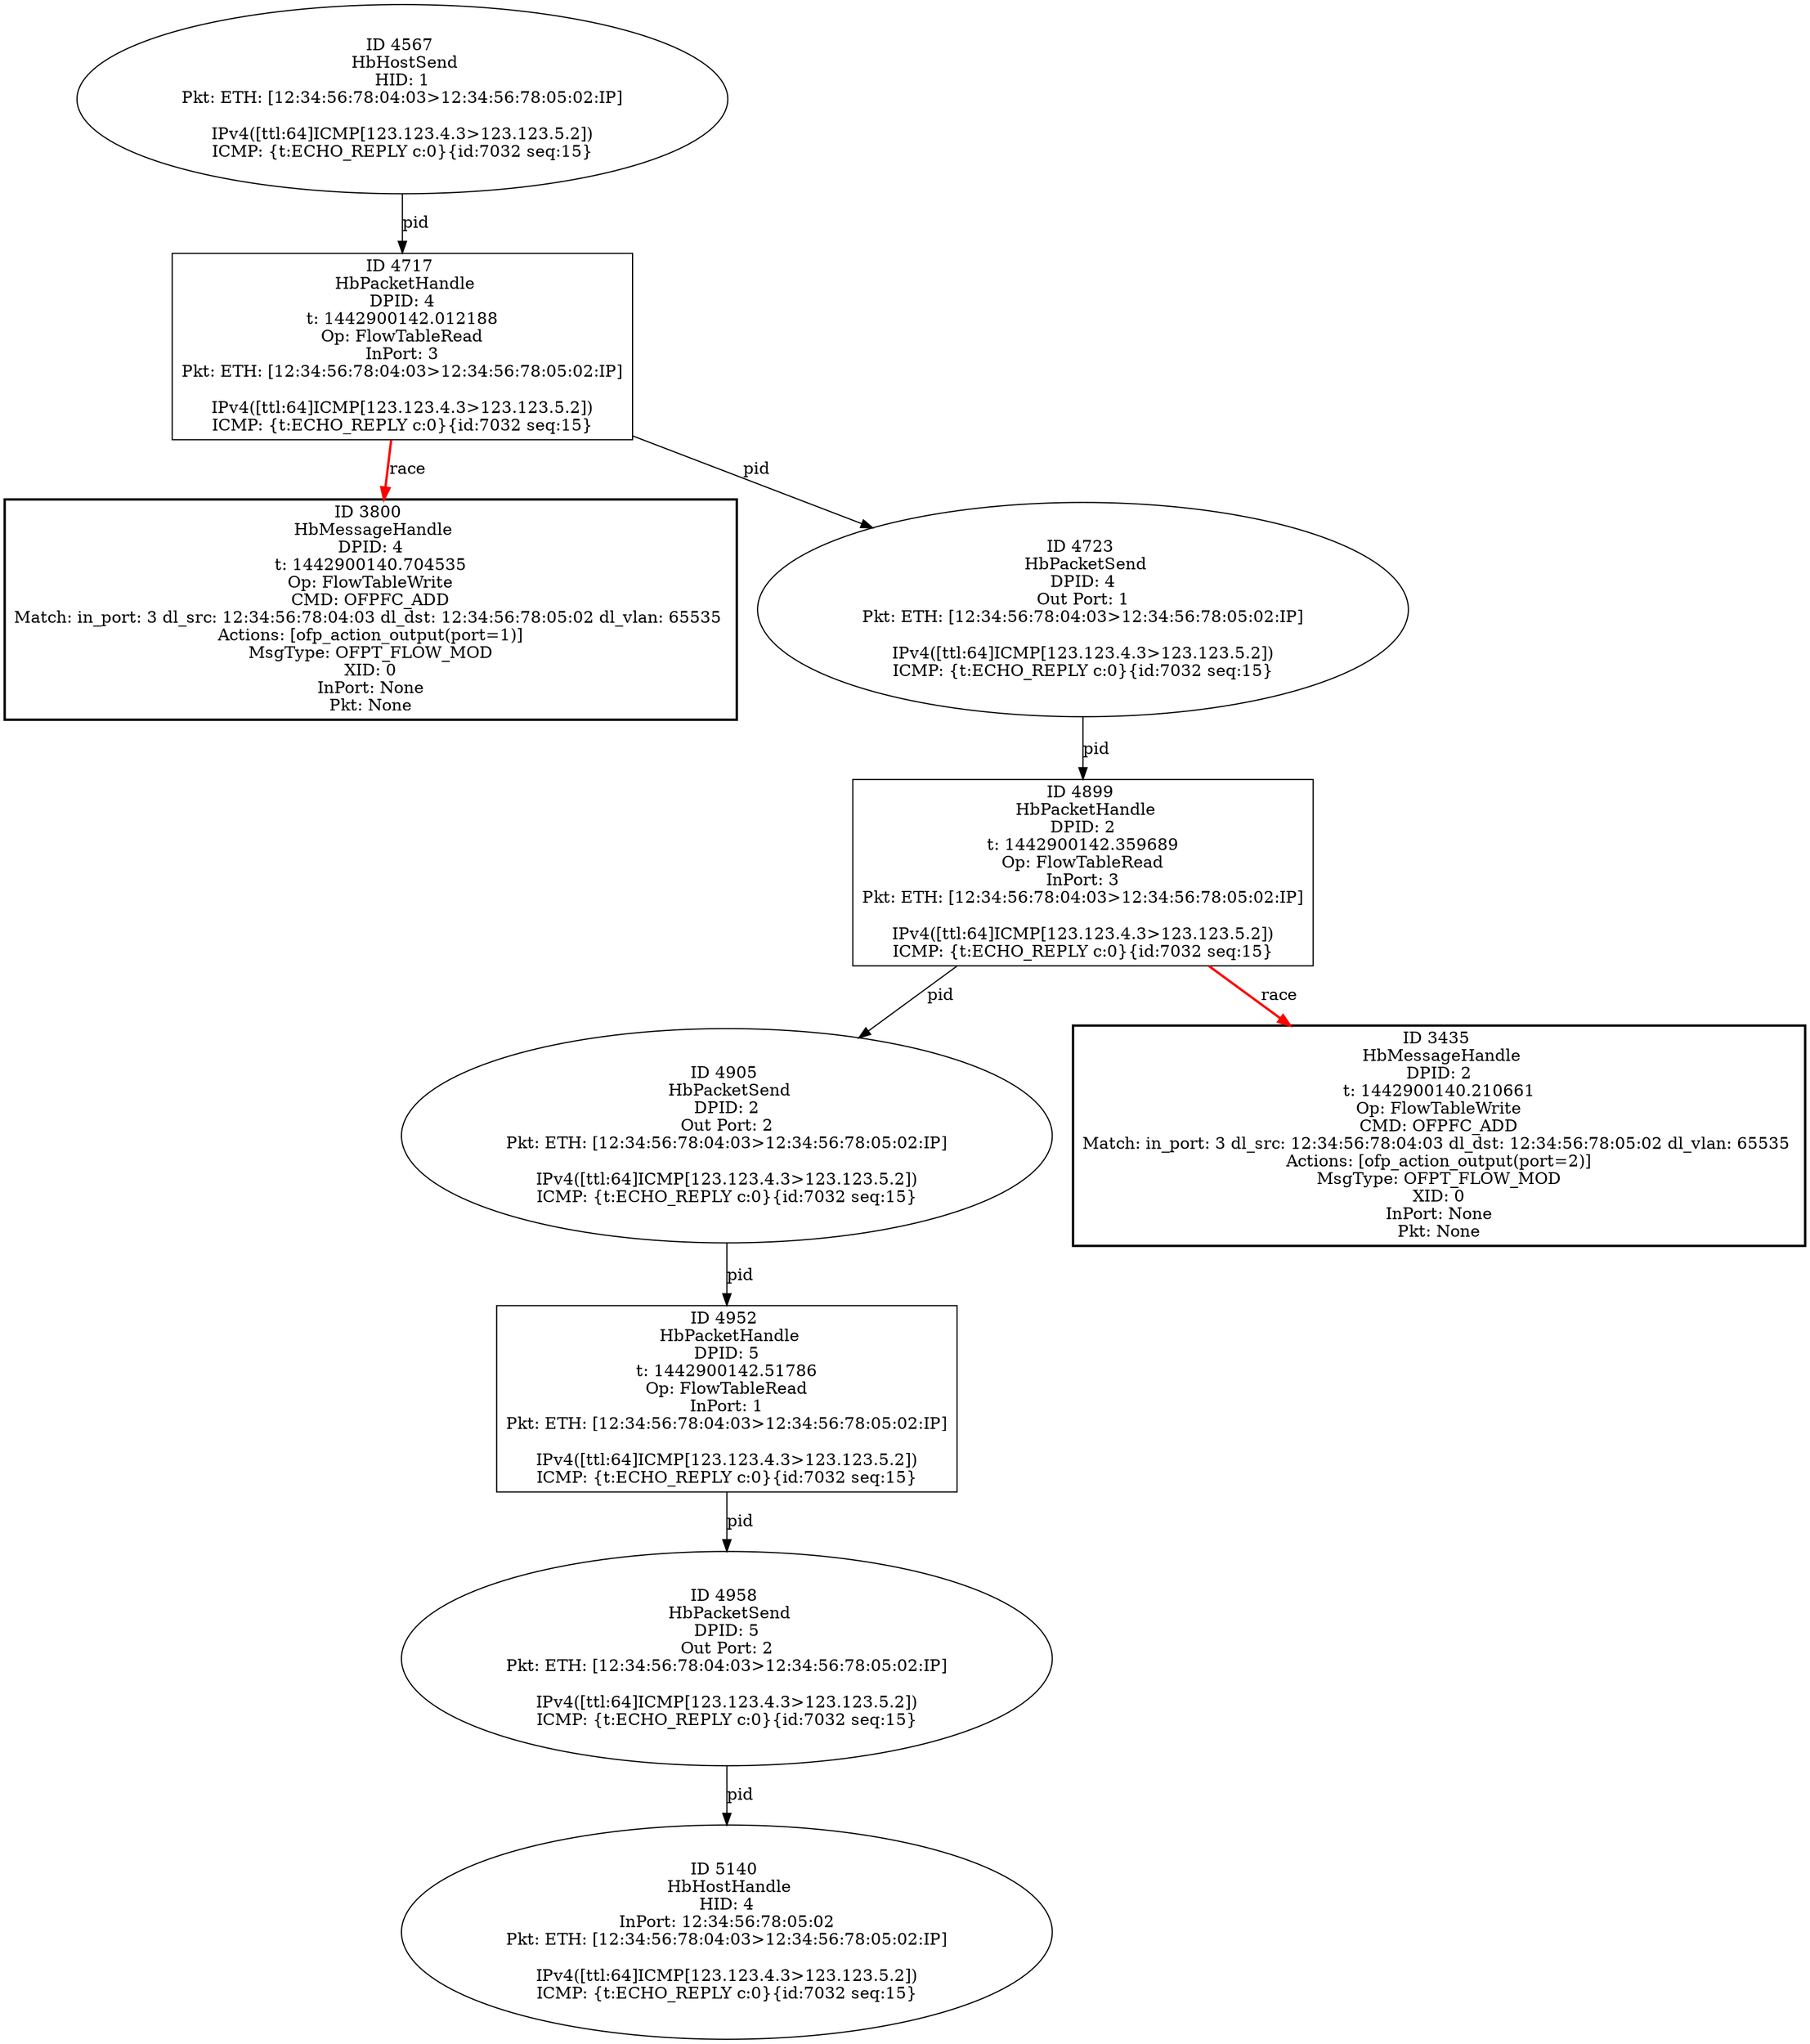 strict digraph G {
4899 [shape=box, event=<hb_events.HbPacketHandle object at 0x10be90f50>, label="ID 4899 
 HbPacketHandle
DPID: 2
t: 1442900142.359689
Op: FlowTableRead
InPort: 3
Pkt: ETH: [12:34:56:78:04:03>12:34:56:78:05:02:IP]

IPv4([ttl:64]ICMP[123.123.4.3>123.123.5.2])
ICMP: {t:ECHO_REPLY c:0}{id:7032 seq:15}"];
4905 [shape=oval, event=<hb_events.HbPacketSend object at 0x10beeff90>, label="ID 4905 
 HbPacketSend
DPID: 2
Out Port: 2
Pkt: ETH: [12:34:56:78:04:03>12:34:56:78:05:02:IP]

IPv4([ttl:64]ICMP[123.123.4.3>123.123.5.2])
ICMP: {t:ECHO_REPLY c:0}{id:7032 seq:15}"];
3435 [shape=box, style=bold, event=<hb_events.HbMessageHandle object at 0x10b73f0d0>, label="ID 3435 
 HbMessageHandle
DPID: 2
t: 1442900140.210661
Op: FlowTableWrite
CMD: OFPFC_ADD
Match: in_port: 3 dl_src: 12:34:56:78:04:03 dl_dst: 12:34:56:78:05:02 dl_vlan: 65535 
Actions: [ofp_action_output(port=2)]
MsgType: OFPT_FLOW_MOD
XID: 0
InPort: None
Pkt: None"];
4717 [shape=box, event=<hb_events.HbPacketHandle object at 0x10bd8bd90>, label="ID 4717 
 HbPacketHandle
DPID: 4
t: 1442900142.012188
Op: FlowTableRead
InPort: 3
Pkt: ETH: [12:34:56:78:04:03>12:34:56:78:05:02:IP]

IPv4([ttl:64]ICMP[123.123.4.3>123.123.5.2])
ICMP: {t:ECHO_REPLY c:0}{id:7032 seq:15}"];
3800 [shape=box, style=bold, event=<hb_events.HbMessageHandle object at 0x10b8e4fd0>, label="ID 3800 
 HbMessageHandle
DPID: 4
t: 1442900140.704535
Op: FlowTableWrite
CMD: OFPFC_ADD
Match: in_port: 3 dl_src: 12:34:56:78:04:03 dl_dst: 12:34:56:78:05:02 dl_vlan: 65535 
Actions: [ofp_action_output(port=1)]
MsgType: OFPT_FLOW_MOD
XID: 0
InPort: None
Pkt: None"];
4723 [shape=oval, event=<hb_events.HbPacketSend object at 0x10bd97090>, label="ID 4723 
 HbPacketSend
DPID: 4
Out Port: 1
Pkt: ETH: [12:34:56:78:04:03>12:34:56:78:05:02:IP]

IPv4([ttl:64]ICMP[123.123.4.3>123.123.5.2])
ICMP: {t:ECHO_REPLY c:0}{id:7032 seq:15}"];
5140 [shape=oval, event=<hb_events.HbHostHandle object at 0x10c004bd0>, label="ID 5140 
 HbHostHandle
HID: 4
InPort: 12:34:56:78:05:02
Pkt: ETH: [12:34:56:78:04:03>12:34:56:78:05:02:IP]

IPv4([ttl:64]ICMP[123.123.4.3>123.123.5.2])
ICMP: {t:ECHO_REPLY c:0}{id:7032 seq:15}"];
4567 [shape=oval, event=<hb_events.HbHostSend object at 0x10bcd3050>, label="ID 4567 
 HbHostSend
HID: 1
Pkt: ETH: [12:34:56:78:04:03>12:34:56:78:05:02:IP]

IPv4([ttl:64]ICMP[123.123.4.3>123.123.5.2])
ICMP: {t:ECHO_REPLY c:0}{id:7032 seq:15}"];
4952 [shape=box, event=<hb_events.HbPacketHandle object at 0x10bf09190>, label="ID 4952 
 HbPacketHandle
DPID: 5
t: 1442900142.51786
Op: FlowTableRead
InPort: 1
Pkt: ETH: [12:34:56:78:04:03>12:34:56:78:05:02:IP]

IPv4([ttl:64]ICMP[123.123.4.3>123.123.5.2])
ICMP: {t:ECHO_REPLY c:0}{id:7032 seq:15}"];
4958 [shape=oval, event=<hb_events.HbPacketSend object at 0x10bf094d0>, label="ID 4958 
 HbPacketSend
DPID: 5
Out Port: 2
Pkt: ETH: [12:34:56:78:04:03>12:34:56:78:05:02:IP]

IPv4([ttl:64]ICMP[123.123.4.3>123.123.5.2])
ICMP: {t:ECHO_REPLY c:0}{id:7032 seq:15}"];
4899 -> 4905  [rel=pid, label=pid];
4899 -> 3435  [harmful=True, color=red, style=bold, rel=race, label=race];
4905 -> 4952  [rel=pid, label=pid];
4717 -> 3800  [harmful=True, color=red, style=bold, rel=race, label=race];
4717 -> 4723  [rel=pid, label=pid];
4723 -> 4899  [rel=pid, label=pid];
4567 -> 4717  [rel=pid, label=pid];
4952 -> 4958  [rel=pid, label=pid];
4958 -> 5140  [rel=pid, label=pid];
}
